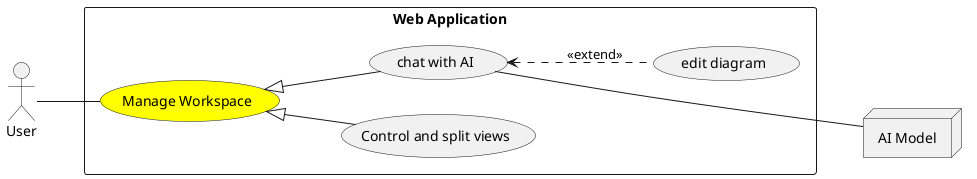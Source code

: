 @startuml
left to right direction

actor "User" as User
node "AI Model" as AIModel

rectangle "Web Application" {
    usecase "Control and split views" as ControlAndSplitViews
    usecase "Manage Workspace" as ManageWorkspace#Yellow
    usecase "chat with AI" as ChatWithAI
    usecase "edit diagram" as EditDiagram
}

User -- ManageWorkspace

ManageWorkspace <|-- ChatWithAI
ManageWorkspace <|-- ControlAndSplitViews
ChatWithAI <.. EditDiagram : <<extend>>

ChatWithAI --- AIModel


@enduml